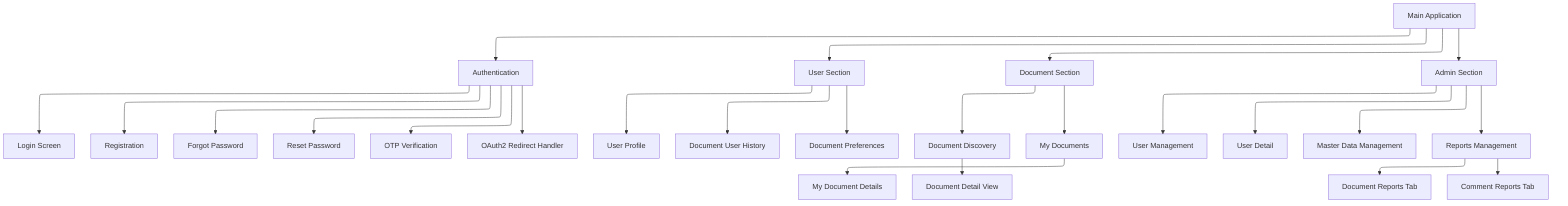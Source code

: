 ---
config:
  layout: elk
---
flowchart TD
    Main["Main Application"] --> Auth["Authentication"] & UserSection["User Section"] & DocumentSection["Document Section"] & AdminSection["Admin Section"]
    Auth --> Login["Login Screen"] & Register["Registration"] & ForgotPassword["Forgot Password"] & ResetPassword["Reset Password"] & OTPVerification["OTP Verification"] & OAuth2Redirect["OAuth2 Redirect Handler"]
    UserSection --> Profile["User Profile"] & DocumentHistory["Document User History"] & Preferences["Document Preferences"]
    DocumentSection --> Discover["Document Discovery"] & MyDocuments["My Documents"]
    MyDocuments --> MyDocumentDetails["My Document Details"]
    Discover --> DocumentDetailView["Document Detail View"]
    AdminSection --> UserManagement["User Management"] & UserDetail["User Detail"] & MasterData["Master Data Management"] & ReportsManagement["Reports Management"]
    ReportsManagement --> DocumentReportsTab["Document Reports Tab"] & CommentReportsTab["Comment Reports Tab"]